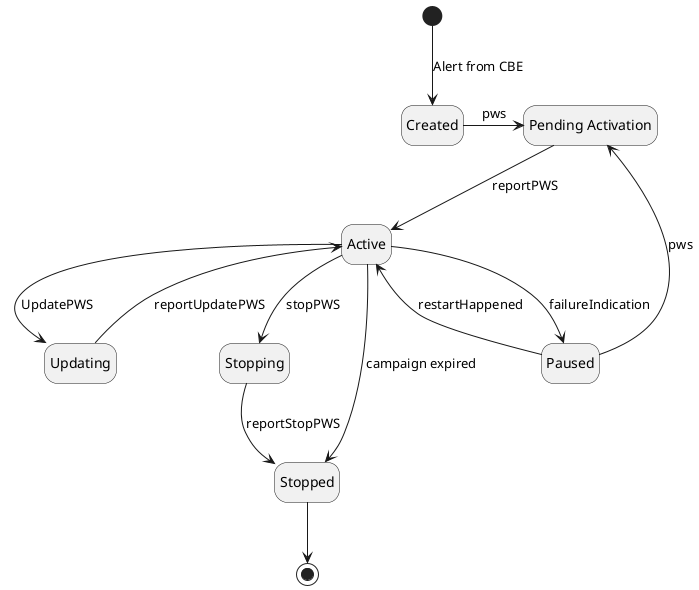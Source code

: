 @startuml
skinparam BackgroundColor transparent
hide empty description
state "Created" as crea
state "Pending Activation" as pend
state "Active" as act
state "Paused" as pau
state "Updating" as upd
state "Stopping" as stop
state "Stopped" as dest

[*] --> crea : Alert from CBE
crea -right-> pend : pws
pend --> act : reportPWS
act --> pau : failureIndication
pau --> pend : pws
pau --> act : restartHappened
act --> upd : UpdatePWS
upd --> act : reportUpdatePWS
act --> stop : stopPWS
act --> dest : campaign expired
stop --> dest : reportStopPWS
dest --> [*]
@enduml